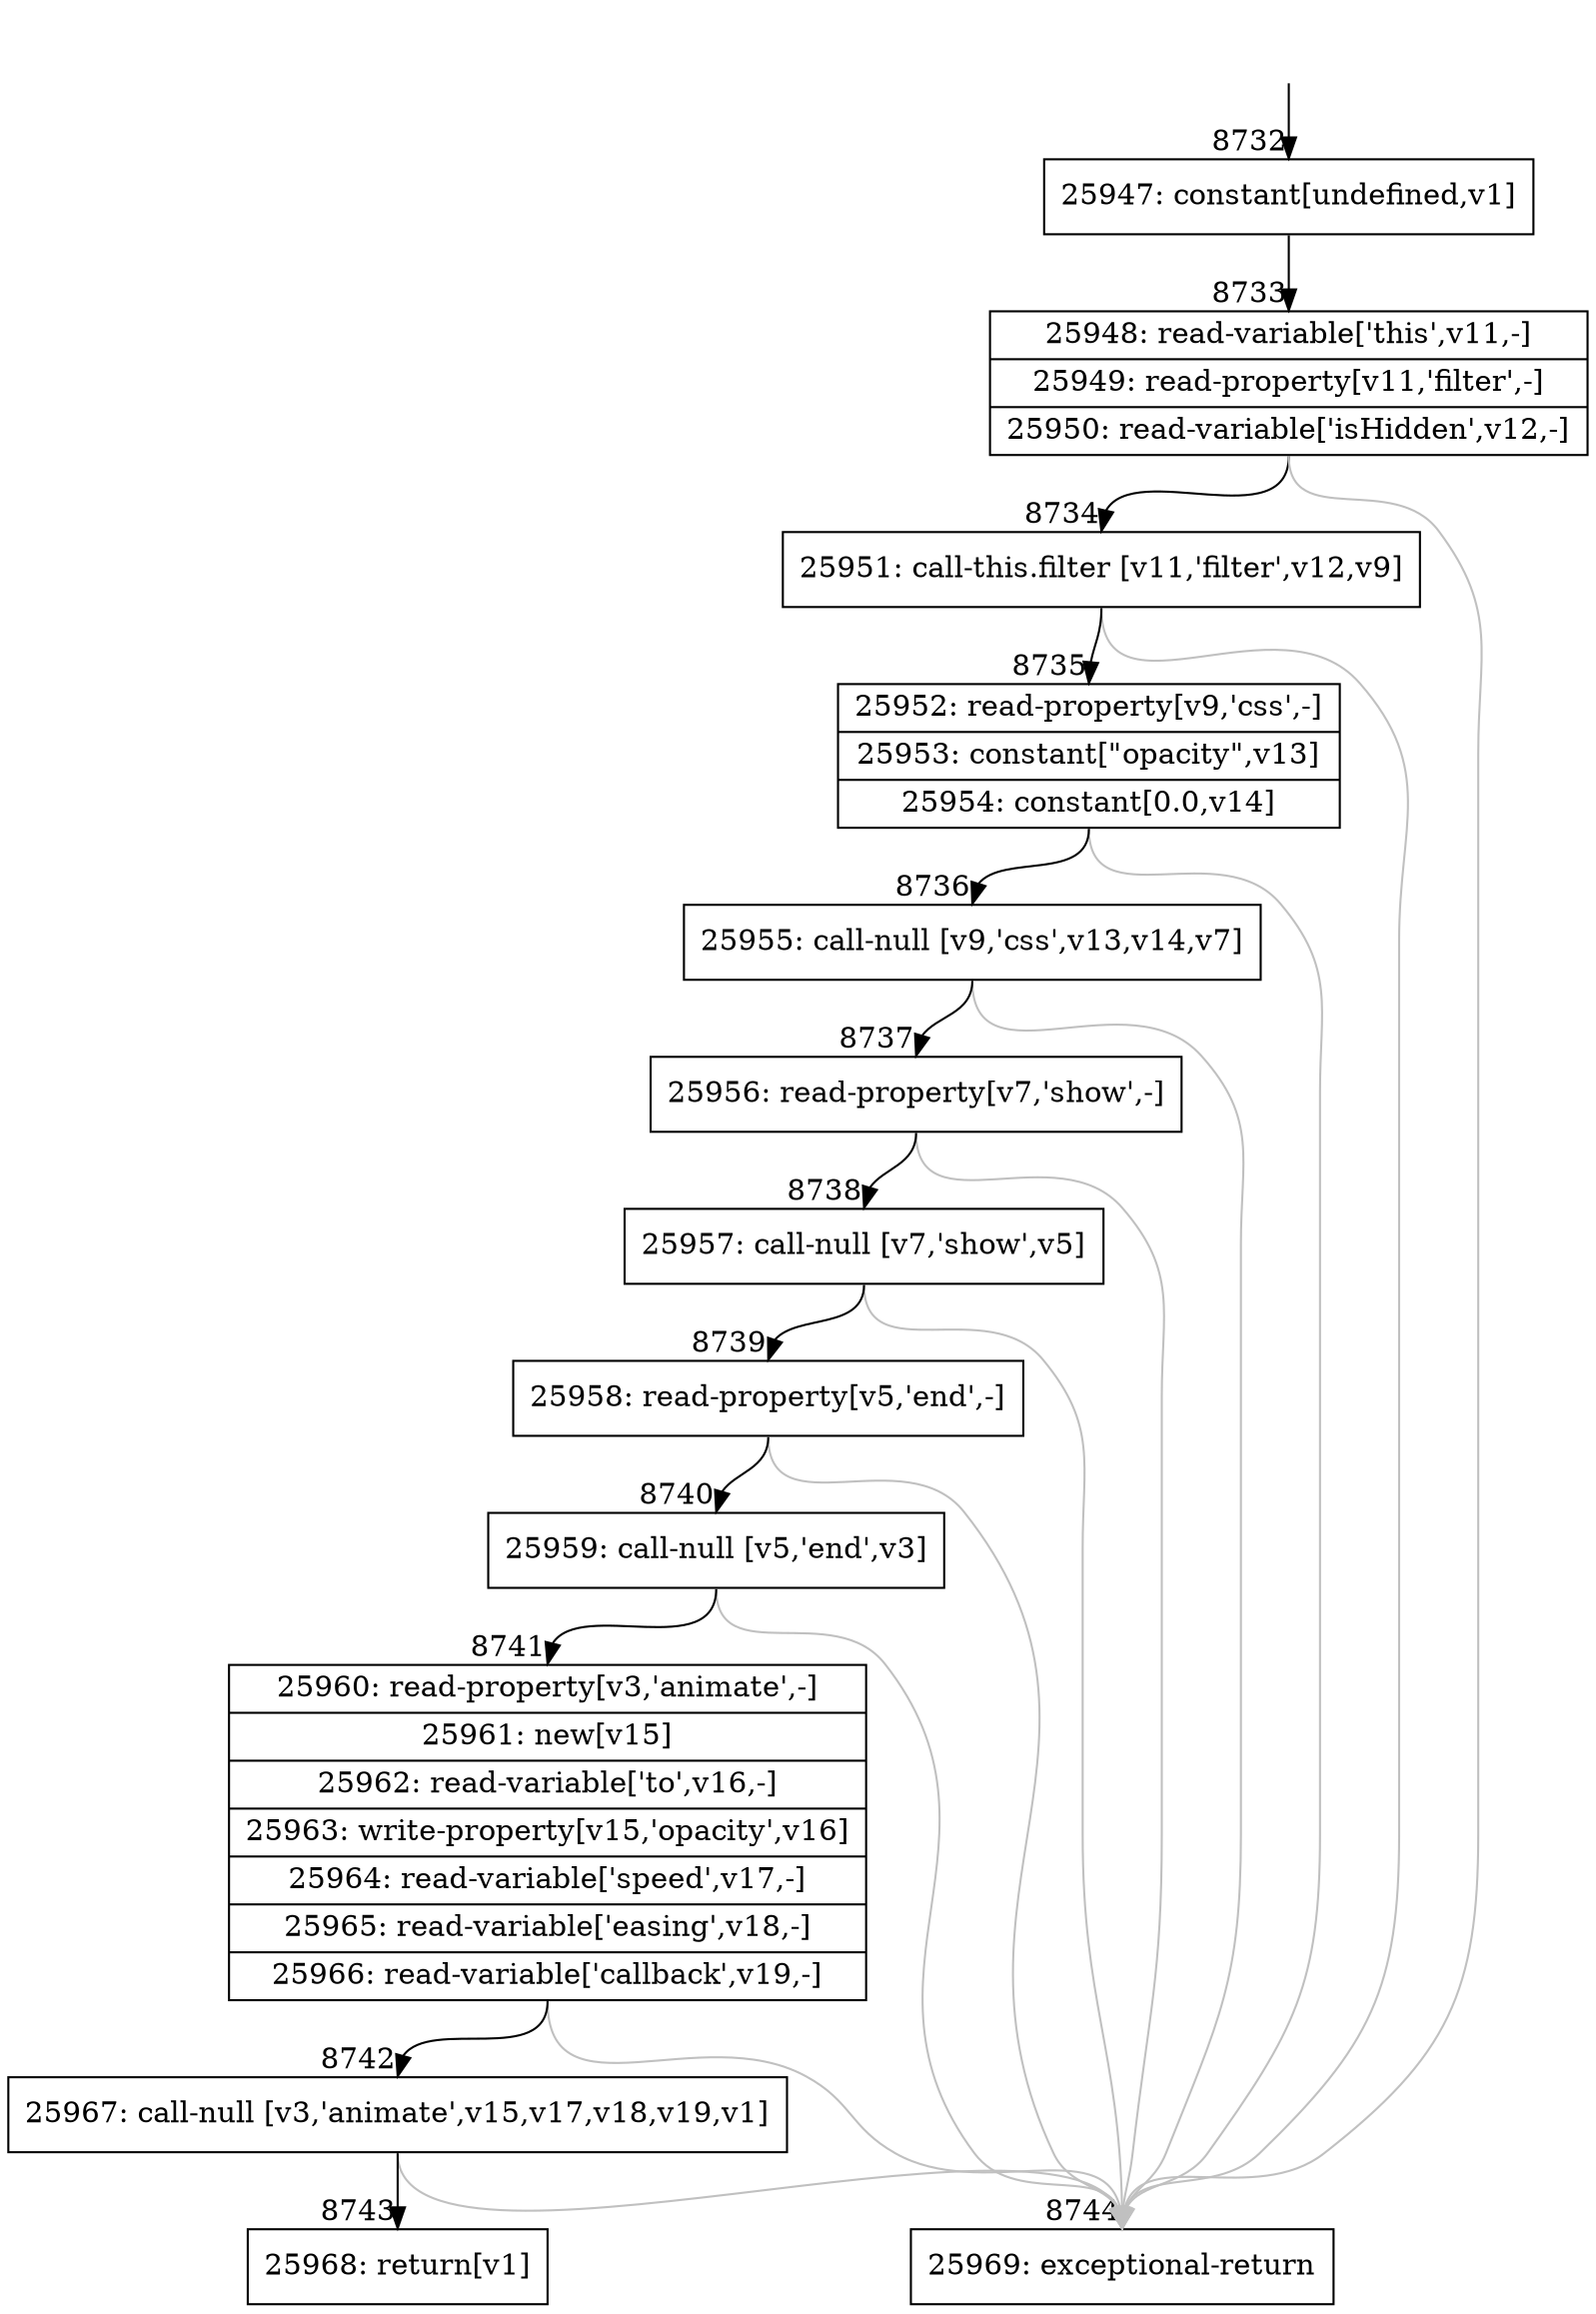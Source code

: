 digraph {
rankdir="TD"
BB_entry542[shape=none,label=""];
BB_entry542 -> BB8732 [tailport=s, headport=n, headlabel="    8732"]
BB8732 [shape=record label="{25947: constant[undefined,v1]}" ] 
BB8732 -> BB8733 [tailport=s, headport=n, headlabel="      8733"]
BB8733 [shape=record label="{25948: read-variable['this',v11,-]|25949: read-property[v11,'filter',-]|25950: read-variable['isHidden',v12,-]}" ] 
BB8733 -> BB8734 [tailport=s, headport=n, headlabel="      8734"]
BB8733 -> BB8744 [tailport=s, headport=n, color=gray, headlabel="      8744"]
BB8734 [shape=record label="{25951: call-this.filter [v11,'filter',v12,v9]}" ] 
BB8734 -> BB8735 [tailport=s, headport=n, headlabel="      8735"]
BB8734 -> BB8744 [tailport=s, headport=n, color=gray]
BB8735 [shape=record label="{25952: read-property[v9,'css',-]|25953: constant[\"opacity\",v13]|25954: constant[0.0,v14]}" ] 
BB8735 -> BB8736 [tailport=s, headport=n, headlabel="      8736"]
BB8735 -> BB8744 [tailport=s, headport=n, color=gray]
BB8736 [shape=record label="{25955: call-null [v9,'css',v13,v14,v7]}" ] 
BB8736 -> BB8737 [tailport=s, headport=n, headlabel="      8737"]
BB8736 -> BB8744 [tailport=s, headport=n, color=gray]
BB8737 [shape=record label="{25956: read-property[v7,'show',-]}" ] 
BB8737 -> BB8738 [tailport=s, headport=n, headlabel="      8738"]
BB8737 -> BB8744 [tailport=s, headport=n, color=gray]
BB8738 [shape=record label="{25957: call-null [v7,'show',v5]}" ] 
BB8738 -> BB8739 [tailport=s, headport=n, headlabel="      8739"]
BB8738 -> BB8744 [tailport=s, headport=n, color=gray]
BB8739 [shape=record label="{25958: read-property[v5,'end',-]}" ] 
BB8739 -> BB8740 [tailport=s, headport=n, headlabel="      8740"]
BB8739 -> BB8744 [tailport=s, headport=n, color=gray]
BB8740 [shape=record label="{25959: call-null [v5,'end',v3]}" ] 
BB8740 -> BB8741 [tailport=s, headport=n, headlabel="      8741"]
BB8740 -> BB8744 [tailport=s, headport=n, color=gray]
BB8741 [shape=record label="{25960: read-property[v3,'animate',-]|25961: new[v15]|25962: read-variable['to',v16,-]|25963: write-property[v15,'opacity',v16]|25964: read-variable['speed',v17,-]|25965: read-variable['easing',v18,-]|25966: read-variable['callback',v19,-]}" ] 
BB8741 -> BB8742 [tailport=s, headport=n, headlabel="      8742"]
BB8741 -> BB8744 [tailport=s, headport=n, color=gray]
BB8742 [shape=record label="{25967: call-null [v3,'animate',v15,v17,v18,v19,v1]}" ] 
BB8742 -> BB8743 [tailport=s, headport=n, headlabel="      8743"]
BB8742 -> BB8744 [tailport=s, headport=n, color=gray]
BB8743 [shape=record label="{25968: return[v1]}" ] 
BB8744 [shape=record label="{25969: exceptional-return}" ] 
//#$~ 9114
}

